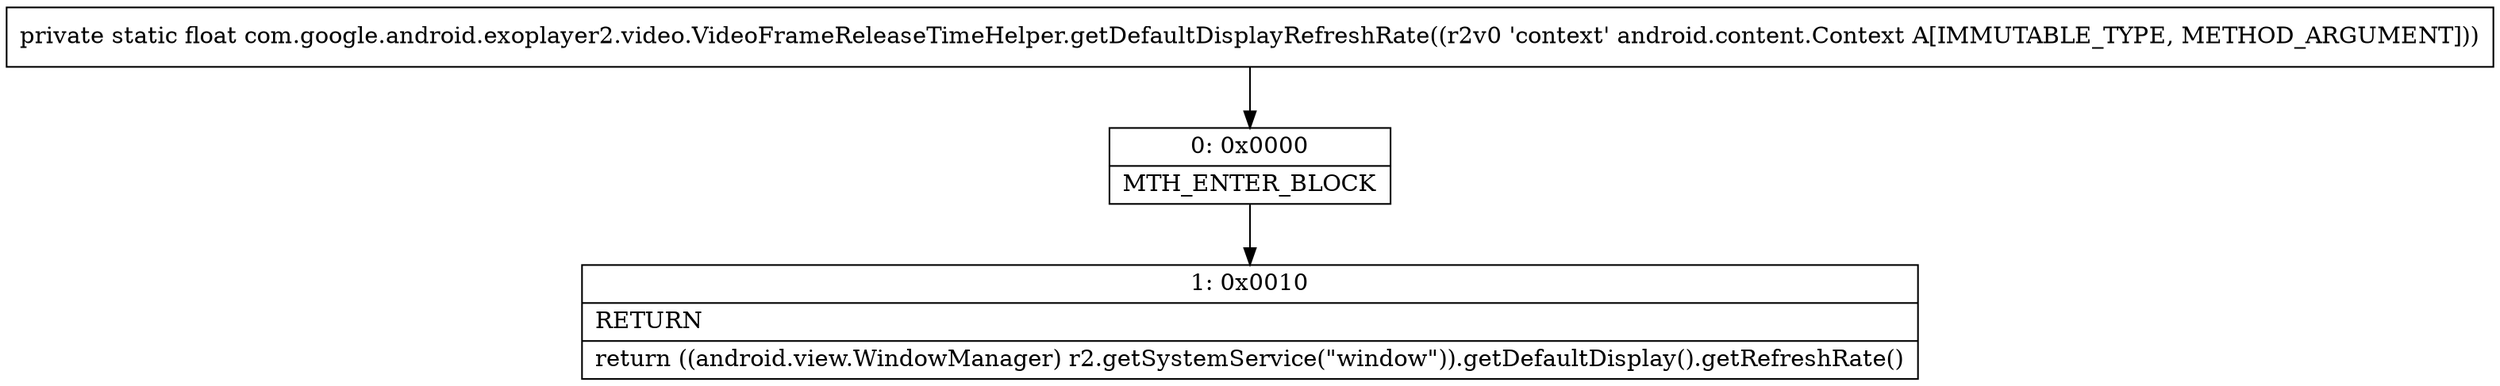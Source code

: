 digraph "CFG forcom.google.android.exoplayer2.video.VideoFrameReleaseTimeHelper.getDefaultDisplayRefreshRate(Landroid\/content\/Context;)F" {
Node_0 [shape=record,label="{0\:\ 0x0000|MTH_ENTER_BLOCK\l}"];
Node_1 [shape=record,label="{1\:\ 0x0010|RETURN\l|return ((android.view.WindowManager) r2.getSystemService(\"window\")).getDefaultDisplay().getRefreshRate()\l}"];
MethodNode[shape=record,label="{private static float com.google.android.exoplayer2.video.VideoFrameReleaseTimeHelper.getDefaultDisplayRefreshRate((r2v0 'context' android.content.Context A[IMMUTABLE_TYPE, METHOD_ARGUMENT])) }"];
MethodNode -> Node_0;
Node_0 -> Node_1;
}

